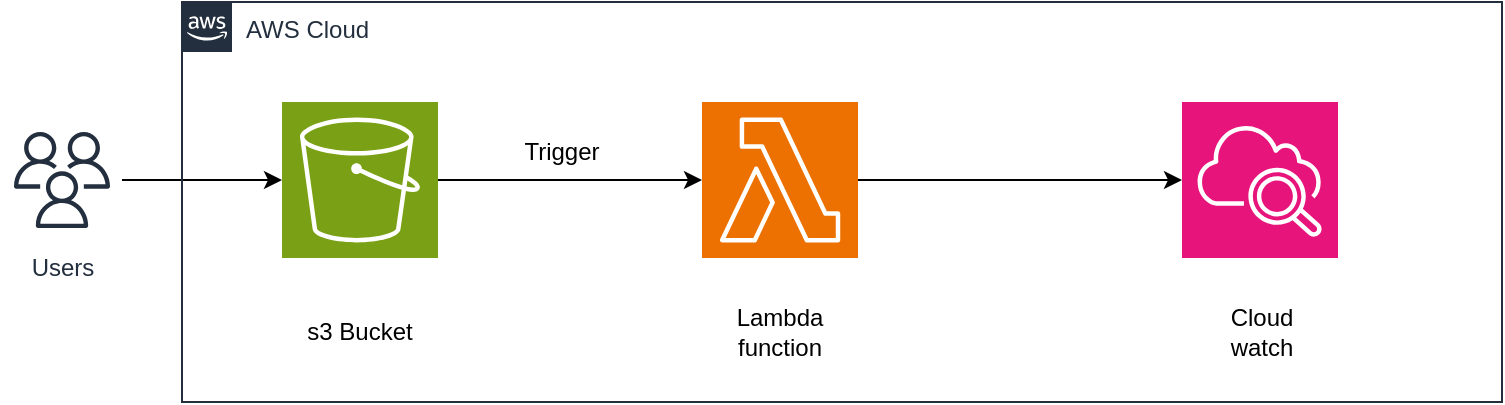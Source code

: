 <mxfile version="27.1.5">
  <diagram name="Page-1" id="7pneLbd6C0TBuqBk2v5Z">
    <mxGraphModel dx="909" dy="398" grid="1" gridSize="10" guides="1" tooltips="1" connect="1" arrows="1" fold="1" page="1" pageScale="1" pageWidth="850" pageHeight="1100" math="0" shadow="0">
      <root>
        <mxCell id="0" />
        <mxCell id="1" parent="0" />
        <mxCell id="PFS7O-rgX6GKYPxYl_jZ-10" value="" style="edgeStyle=orthogonalEdgeStyle;rounded=0;orthogonalLoop=1;jettySize=auto;html=1;entryX=0;entryY=0.5;entryDx=0;entryDy=0;entryPerimeter=0;" edge="1" parent="1" source="PFS7O-rgX6GKYPxYl_jZ-1" target="PFS7O-rgX6GKYPxYl_jZ-2">
          <mxGeometry relative="1" as="geometry">
            <mxPoint x="318" y="209" as="targetPoint" />
          </mxGeometry>
        </mxCell>
        <mxCell id="PFS7O-rgX6GKYPxYl_jZ-1" value="" style="sketch=0;points=[[0,0,0],[0.25,0,0],[0.5,0,0],[0.75,0,0],[1,0,0],[0,1,0],[0.25,1,0],[0.5,1,0],[0.75,1,0],[1,1,0],[0,0.25,0],[0,0.5,0],[0,0.75,0],[1,0.25,0],[1,0.5,0],[1,0.75,0]];outlineConnect=0;fontColor=#232F3E;fillColor=#7AA116;strokeColor=#ffffff;dashed=0;verticalLabelPosition=bottom;verticalAlign=top;align=center;html=1;fontSize=12;fontStyle=0;aspect=fixed;shape=mxgraph.aws4.resourceIcon;resIcon=mxgraph.aws4.s3;" vertex="1" parent="1">
          <mxGeometry x="160" y="170" width="78" height="78" as="geometry" />
        </mxCell>
        <mxCell id="PFS7O-rgX6GKYPxYl_jZ-8" value="" style="edgeStyle=orthogonalEdgeStyle;rounded=0;orthogonalLoop=1;jettySize=auto;html=1;entryX=0;entryY=0.5;entryDx=0;entryDy=0;entryPerimeter=0;" edge="1" parent="1" source="PFS7O-rgX6GKYPxYl_jZ-2" target="PFS7O-rgX6GKYPxYl_jZ-3">
          <mxGeometry relative="1" as="geometry">
            <mxPoint x="528" y="209" as="targetPoint" />
          </mxGeometry>
        </mxCell>
        <mxCell id="PFS7O-rgX6GKYPxYl_jZ-2" value="" style="sketch=0;points=[[0,0,0],[0.25,0,0],[0.5,0,0],[0.75,0,0],[1,0,0],[0,1,0],[0.25,1,0],[0.5,1,0],[0.75,1,0],[1,1,0],[0,0.25,0],[0,0.5,0],[0,0.75,0],[1,0.25,0],[1,0.5,0],[1,0.75,0]];outlineConnect=0;fontColor=#232F3E;fillColor=#ED7100;strokeColor=#ffffff;dashed=0;verticalLabelPosition=bottom;verticalAlign=top;align=center;html=1;fontSize=12;fontStyle=0;aspect=fixed;shape=mxgraph.aws4.resourceIcon;resIcon=mxgraph.aws4.lambda;" vertex="1" parent="1">
          <mxGeometry x="370" y="170" width="78" height="78" as="geometry" />
        </mxCell>
        <mxCell id="PFS7O-rgX6GKYPxYl_jZ-3" value="" style="sketch=0;points=[[0,0,0],[0.25,0,0],[0.5,0,0],[0.75,0,0],[1,0,0],[0,1,0],[0.25,1,0],[0.5,1,0],[0.75,1,0],[1,1,0],[0,0.25,0],[0,0.5,0],[0,0.75,0],[1,0.25,0],[1,0.5,0],[1,0.75,0]];points=[[0,0,0],[0.25,0,0],[0.5,0,0],[0.75,0,0],[1,0,0],[0,1,0],[0.25,1,0],[0.5,1,0],[0.75,1,0],[1,1,0],[0,0.25,0],[0,0.5,0],[0,0.75,0],[1,0.25,0],[1,0.5,0],[1,0.75,0]];outlineConnect=0;fontColor=#232F3E;fillColor=#E7157B;strokeColor=#ffffff;dashed=0;verticalLabelPosition=bottom;verticalAlign=top;align=center;html=1;fontSize=12;fontStyle=0;aspect=fixed;shape=mxgraph.aws4.resourceIcon;resIcon=mxgraph.aws4.cloudwatch_2;" vertex="1" parent="1">
          <mxGeometry x="610" y="170" width="78" height="78" as="geometry" />
        </mxCell>
        <mxCell id="PFS7O-rgX6GKYPxYl_jZ-6" value="" style="edgeStyle=orthogonalEdgeStyle;rounded=0;orthogonalLoop=1;jettySize=auto;html=1;" edge="1" parent="1" source="PFS7O-rgX6GKYPxYl_jZ-4" target="PFS7O-rgX6GKYPxYl_jZ-1">
          <mxGeometry relative="1" as="geometry" />
        </mxCell>
        <mxCell id="PFS7O-rgX6GKYPxYl_jZ-4" value="Users" style="sketch=0;outlineConnect=0;fontColor=#232F3E;gradientColor=none;strokeColor=#232F3E;fillColor=#ffffff;dashed=0;verticalLabelPosition=bottom;verticalAlign=top;align=center;html=1;fontSize=12;fontStyle=0;aspect=fixed;shape=mxgraph.aws4.resourceIcon;resIcon=mxgraph.aws4.users;" vertex="1" parent="1">
          <mxGeometry x="20" y="179" width="60" height="60" as="geometry" />
        </mxCell>
        <mxCell id="PFS7O-rgX6GKYPxYl_jZ-5" value="AWS Cloud" style="points=[[0,0],[0.25,0],[0.5,0],[0.75,0],[1,0],[1,0.25],[1,0.5],[1,0.75],[1,1],[0.75,1],[0.5,1],[0.25,1],[0,1],[0,0.75],[0,0.5],[0,0.25]];outlineConnect=0;gradientColor=none;html=1;whiteSpace=wrap;fontSize=12;fontStyle=0;container=1;pointerEvents=0;collapsible=0;recursiveResize=0;shape=mxgraph.aws4.group;grIcon=mxgraph.aws4.group_aws_cloud_alt;strokeColor=#232F3E;fillColor=none;verticalAlign=top;align=left;spacingLeft=30;fontColor=#232F3E;dashed=0;" vertex="1" parent="1">
          <mxGeometry x="110" y="120" width="660" height="200" as="geometry" />
        </mxCell>
        <mxCell id="PFS7O-rgX6GKYPxYl_jZ-11" value="s3 Bucket" style="text;html=1;align=center;verticalAlign=middle;whiteSpace=wrap;rounded=0;" vertex="1" parent="PFS7O-rgX6GKYPxYl_jZ-5">
          <mxGeometry x="59" y="150" width="60" height="30" as="geometry" />
        </mxCell>
        <mxCell id="PFS7O-rgX6GKYPxYl_jZ-12" value="Lambda function" style="text;html=1;align=center;verticalAlign=middle;whiteSpace=wrap;rounded=0;" vertex="1" parent="PFS7O-rgX6GKYPxYl_jZ-5">
          <mxGeometry x="269" y="150" width="60" height="30" as="geometry" />
        </mxCell>
        <mxCell id="PFS7O-rgX6GKYPxYl_jZ-13" value="Cloud watch" style="text;html=1;align=center;verticalAlign=middle;whiteSpace=wrap;rounded=0;" vertex="1" parent="PFS7O-rgX6GKYPxYl_jZ-5">
          <mxGeometry x="510" y="150" width="60" height="30" as="geometry" />
        </mxCell>
        <mxCell id="PFS7O-rgX6GKYPxYl_jZ-14" value="Trigger" style="text;html=1;align=center;verticalAlign=middle;whiteSpace=wrap;rounded=0;" vertex="1" parent="PFS7O-rgX6GKYPxYl_jZ-5">
          <mxGeometry x="160" y="60" width="60" height="30" as="geometry" />
        </mxCell>
      </root>
    </mxGraphModel>
  </diagram>
</mxfile>

